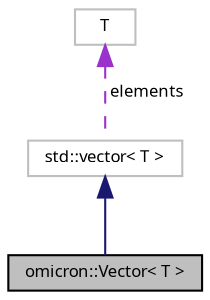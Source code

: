 digraph "omicron::Vector&lt; T &gt;"
{
  bgcolor="transparent";
  edge [fontname="FreeSans.ttf",fontsize="8",labelfontname="FreeSans.ttf",labelfontsize="8"];
  node [fontname="FreeSans.ttf",fontsize="8",shape=record];
  Node1 [label="omicron::Vector\< T \>",height=0.2,width=0.4,color="black", fillcolor="grey75", style="filled" fontcolor="black"];
  Node2 -> Node1 [dir="back",color="midnightblue",fontsize="8",style="solid",fontname="FreeSans.ttf"];
  Node2 [label="std::vector\< T \>",height=0.2,width=0.4,color="grey75",tooltip="STL class. "];
  Node3 -> Node2 [dir="back",color="darkorchid3",fontsize="8",style="dashed",label=" elements" ,fontname="FreeSans.ttf"];
  Node3 [label="T",height=0.2,width=0.4,color="grey75"];
}
